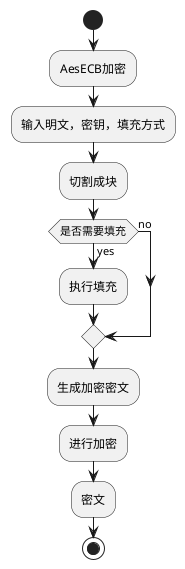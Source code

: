 @startuml
'https://plantuml.com/activity-diagram-beta
/'这个是aes 关于ecb 电子加密本 的 加密方法'/
start
:AesECB加密;
:输入明文，密钥，填充方式;
:切割成块;
if (是否需要填充) then (yes)
  :执行填充;
else (no)
endif
 :生成加密密文;
 :进行加密;
 :密文;
stop

@enduml

